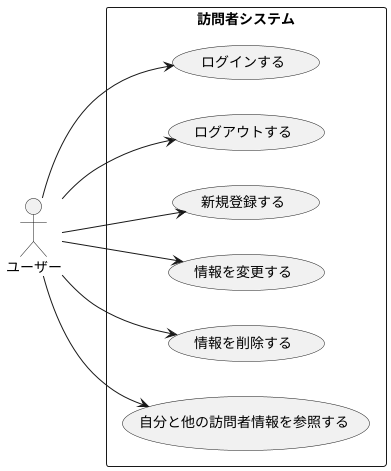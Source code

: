 @startuml
left to right direction
actor "ユーザー" as user

rectangle "訪問者システム" {
  usecase "ログインする" as UC1
  usecase "ログアウトする" as UC2
  usecase "新規登録する" as UC3
  usecase "情報を変更する" as UC4
  usecase "情報を削除する" as UC5
  usecase "自分と他の訪問者情報を参照する" as UC6
  
}

user --> UC1
user --> UC2
user --> UC3
user --> UC4
user --> UC5
user --> UC6
@enduml